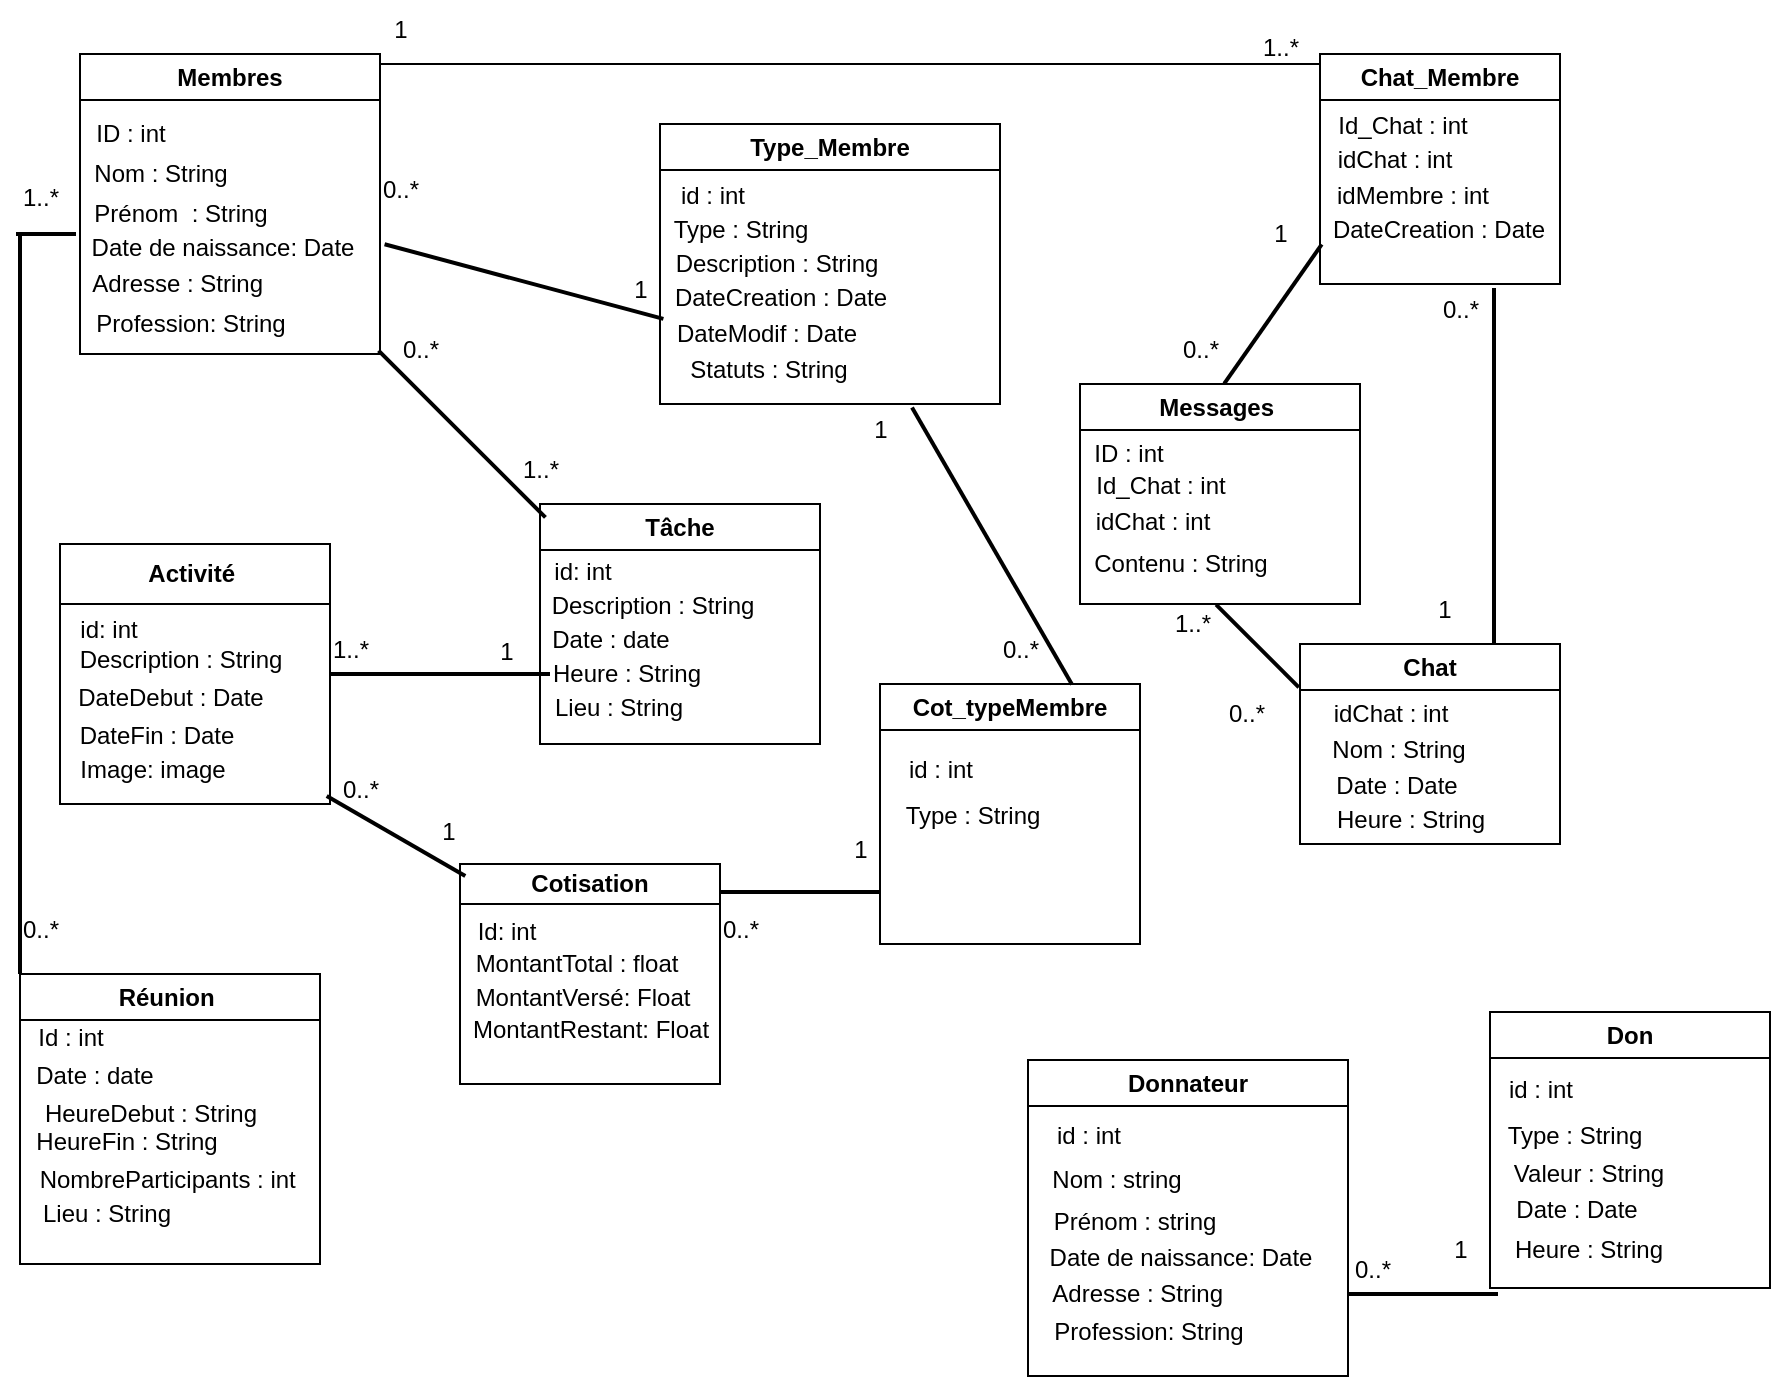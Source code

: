 <mxfile version="22.1.9" type="device">
  <diagram name="Page-1" id="SD4cVSzew0jsr20mz-Kf">
    <mxGraphModel dx="1544" dy="1868" grid="1" gridSize="10" guides="1" tooltips="1" connect="1" arrows="1" fold="1" page="1" pageScale="1" pageWidth="827" pageHeight="1169" math="0" shadow="0">
      <root>
        <mxCell id="0" />
        <mxCell id="1" parent="0" />
        <mxCell id="D2UJ7JVpQ-4yRtWCtTra-1" value="Membres" style="swimlane;whiteSpace=wrap;html=1;" vertex="1" parent="1">
          <mxGeometry x="40" y="5" width="150" height="150" as="geometry" />
        </mxCell>
        <mxCell id="D2UJ7JVpQ-4yRtWCtTra-29" value="ID : int" style="text;html=1;align=center;verticalAlign=middle;resizable=0;points=[];autosize=1;strokeColor=none;fillColor=none;" vertex="1" parent="D2UJ7JVpQ-4yRtWCtTra-1">
          <mxGeometry x="-5" y="25" width="60" height="30" as="geometry" />
        </mxCell>
        <mxCell id="D2UJ7JVpQ-4yRtWCtTra-30" value="Nom : String" style="text;html=1;align=center;verticalAlign=middle;resizable=0;points=[];autosize=1;strokeColor=none;fillColor=none;" vertex="1" parent="D2UJ7JVpQ-4yRtWCtTra-1">
          <mxGeometry x="-5" y="45" width="90" height="30" as="geometry" />
        </mxCell>
        <mxCell id="D2UJ7JVpQ-4yRtWCtTra-31" value="Prénom&amp;nbsp; : String" style="text;html=1;align=center;verticalAlign=middle;resizable=0;points=[];autosize=1;strokeColor=none;fillColor=none;" vertex="1" parent="D2UJ7JVpQ-4yRtWCtTra-1">
          <mxGeometry x="-5" y="65" width="110" height="30" as="geometry" />
        </mxCell>
        <mxCell id="D2UJ7JVpQ-4yRtWCtTra-32" value="Profession: String" style="text;html=1;align=center;verticalAlign=middle;resizable=0;points=[];autosize=1;strokeColor=none;fillColor=none;" vertex="1" parent="D2UJ7JVpQ-4yRtWCtTra-1">
          <mxGeometry x="-5" y="120" width="120" height="30" as="geometry" />
        </mxCell>
        <mxCell id="D2UJ7JVpQ-4yRtWCtTra-2" value="Type_Membre" style="swimlane;whiteSpace=wrap;html=1;" vertex="1" parent="1">
          <mxGeometry x="330" y="40" width="170" height="140" as="geometry" />
        </mxCell>
        <mxCell id="D2UJ7JVpQ-4yRtWCtTra-37" value="Description : String" style="text;html=1;align=center;verticalAlign=middle;resizable=0;points=[];autosize=1;strokeColor=none;fillColor=none;" vertex="1" parent="D2UJ7JVpQ-4yRtWCtTra-2">
          <mxGeometry x="-2" y="55" width="120" height="30" as="geometry" />
        </mxCell>
        <mxCell id="D2UJ7JVpQ-4yRtWCtTra-38" value="DateCreation : Date" style="text;html=1;align=center;verticalAlign=middle;resizable=0;points=[];autosize=1;strokeColor=none;fillColor=none;" vertex="1" parent="D2UJ7JVpQ-4yRtWCtTra-2">
          <mxGeometry x="-5" y="72" width="130" height="30" as="geometry" />
        </mxCell>
        <mxCell id="D2UJ7JVpQ-4yRtWCtTra-3" value="Activité&amp;nbsp;" style="swimlane;whiteSpace=wrap;html=1;startSize=30;" vertex="1" parent="1">
          <mxGeometry x="30" y="250" width="135" height="130" as="geometry" />
        </mxCell>
        <mxCell id="D2UJ7JVpQ-4yRtWCtTra-4" value="Tâche" style="swimlane;whiteSpace=wrap;html=1;" vertex="1" parent="1">
          <mxGeometry x="270" y="230" width="140" height="120" as="geometry" />
        </mxCell>
        <mxCell id="D2UJ7JVpQ-4yRtWCtTra-5" value="Cotisation" style="swimlane;whiteSpace=wrap;html=1;startSize=20;" vertex="1" parent="1">
          <mxGeometry x="230" y="410" width="130" height="110" as="geometry" />
        </mxCell>
        <mxCell id="D2UJ7JVpQ-4yRtWCtTra-70" value="MontantTotal : float" style="text;html=1;align=center;verticalAlign=middle;resizable=0;points=[];autosize=1;strokeColor=none;fillColor=none;" vertex="1" parent="D2UJ7JVpQ-4yRtWCtTra-5">
          <mxGeometry x="-2" y="35" width="120" height="30" as="geometry" />
        </mxCell>
        <mxCell id="D2UJ7JVpQ-4yRtWCtTra-6" value="Messages&amp;nbsp;" style="swimlane;whiteSpace=wrap;html=1;" vertex="1" parent="1">
          <mxGeometry x="540" y="170" width="140" height="110" as="geometry" />
        </mxCell>
        <mxCell id="D2UJ7JVpQ-4yRtWCtTra-7" value="Chat" style="swimlane;whiteSpace=wrap;html=1;" vertex="1" parent="1">
          <mxGeometry x="650" y="300" width="130" height="100" as="geometry" />
        </mxCell>
        <mxCell id="D2UJ7JVpQ-4yRtWCtTra-8" value="Chat_Membre" style="swimlane;whiteSpace=wrap;html=1;" vertex="1" parent="1">
          <mxGeometry x="660" y="5" width="120" height="115" as="geometry" />
        </mxCell>
        <mxCell id="D2UJ7JVpQ-4yRtWCtTra-14" value="Cot_typeMembre" style="swimlane;whiteSpace=wrap;html=1;rotation=0;" vertex="1" parent="1">
          <mxGeometry x="440" y="320" width="130" height="130" as="geometry" />
        </mxCell>
        <mxCell id="D2UJ7JVpQ-4yRtWCtTra-25" value="Réunion&amp;nbsp;" style="swimlane;whiteSpace=wrap;html=1;" vertex="1" parent="1">
          <mxGeometry x="10" y="465" width="150" height="145" as="geometry" />
        </mxCell>
        <mxCell id="D2UJ7JVpQ-4yRtWCtTra-57" value="NombreParticipants : int&amp;nbsp;" style="text;html=1;align=center;verticalAlign=middle;resizable=0;points=[];autosize=1;strokeColor=none;fillColor=none;" vertex="1" parent="D2UJ7JVpQ-4yRtWCtTra-25">
          <mxGeometry y="88" width="150" height="30" as="geometry" />
        </mxCell>
        <mxCell id="D2UJ7JVpQ-4yRtWCtTra-62" value="Lieu : String" style="text;html=1;align=center;verticalAlign=middle;resizable=0;points=[];autosize=1;strokeColor=none;fillColor=none;" vertex="1" parent="D2UJ7JVpQ-4yRtWCtTra-25">
          <mxGeometry x="-2" y="105" width="90" height="30" as="geometry" />
        </mxCell>
        <mxCell id="D2UJ7JVpQ-4yRtWCtTra-33" value="Date de naissance: Date" style="text;html=1;align=center;verticalAlign=middle;resizable=0;points=[];autosize=1;strokeColor=none;fillColor=none;" vertex="1" parent="1">
          <mxGeometry x="36" y="87" width="150" height="30" as="geometry" />
        </mxCell>
        <mxCell id="D2UJ7JVpQ-4yRtWCtTra-34" value="Adresse : String&amp;nbsp;" style="text;html=1;align=center;verticalAlign=middle;resizable=0;points=[];autosize=1;strokeColor=none;fillColor=none;" vertex="1" parent="1">
          <mxGeometry x="35" y="105" width="110" height="30" as="geometry" />
        </mxCell>
        <mxCell id="D2UJ7JVpQ-4yRtWCtTra-35" value="id : int" style="text;html=1;align=center;verticalAlign=middle;resizable=0;points=[];autosize=1;strokeColor=none;fillColor=none;" vertex="1" parent="1">
          <mxGeometry x="326" y="61" width="60" height="30" as="geometry" />
        </mxCell>
        <mxCell id="D2UJ7JVpQ-4yRtWCtTra-36" value="Type : String" style="text;html=1;align=center;verticalAlign=middle;resizable=0;points=[];autosize=1;strokeColor=none;fillColor=none;" vertex="1" parent="1">
          <mxGeometry x="325" y="78" width="90" height="30" as="geometry" />
        </mxCell>
        <mxCell id="D2UJ7JVpQ-4yRtWCtTra-39" value="Statuts : String" style="text;html=1;align=center;verticalAlign=middle;resizable=0;points=[];autosize=1;strokeColor=none;fillColor=none;" vertex="1" parent="1">
          <mxGeometry x="334" y="148" width="100" height="30" as="geometry" />
        </mxCell>
        <mxCell id="D2UJ7JVpQ-4yRtWCtTra-40" value="DateModif : Date" style="text;html=1;align=center;verticalAlign=middle;resizable=0;points=[];autosize=1;strokeColor=none;fillColor=none;" vertex="1" parent="1">
          <mxGeometry x="328" y="130" width="110" height="30" as="geometry" />
        </mxCell>
        <mxCell id="D2UJ7JVpQ-4yRtWCtTra-41" value="Id_Chat : int" style="text;html=1;align=center;verticalAlign=middle;resizable=0;points=[];autosize=1;strokeColor=none;fillColor=none;" vertex="1" parent="1">
          <mxGeometry x="656" y="26" width="90" height="30" as="geometry" />
        </mxCell>
        <mxCell id="D2UJ7JVpQ-4yRtWCtTra-42" value="idChat : int" style="text;html=1;align=center;verticalAlign=middle;resizable=0;points=[];autosize=1;strokeColor=none;fillColor=none;" vertex="1" parent="1">
          <mxGeometry x="657" y="43" width="80" height="30" as="geometry" />
        </mxCell>
        <mxCell id="D2UJ7JVpQ-4yRtWCtTra-43" value="idMembre : int" style="text;html=1;align=center;verticalAlign=middle;resizable=0;points=[];autosize=1;strokeColor=none;fillColor=none;" vertex="1" parent="1">
          <mxGeometry x="656" y="61" width="100" height="30" as="geometry" />
        </mxCell>
        <mxCell id="D2UJ7JVpQ-4yRtWCtTra-44" value="DateCreation : Date" style="text;html=1;align=center;verticalAlign=middle;resizable=0;points=[];autosize=1;strokeColor=none;fillColor=none;" vertex="1" parent="1">
          <mxGeometry x="654" y="78" width="130" height="30" as="geometry" />
        </mxCell>
        <mxCell id="D2UJ7JVpQ-4yRtWCtTra-45" value="idChat : int" style="text;html=1;align=center;verticalAlign=middle;resizable=0;points=[];autosize=1;strokeColor=none;fillColor=none;" vertex="1" parent="1">
          <mxGeometry x="655" y="320" width="80" height="30" as="geometry" />
        </mxCell>
        <mxCell id="D2UJ7JVpQ-4yRtWCtTra-46" value="Nom : String" style="text;html=1;align=center;verticalAlign=middle;resizable=0;points=[];autosize=1;strokeColor=none;fillColor=none;" vertex="1" parent="1">
          <mxGeometry x="654" y="338" width="90" height="30" as="geometry" />
        </mxCell>
        <mxCell id="D2UJ7JVpQ-4yRtWCtTra-47" value="Date : Date" style="text;html=1;align=center;verticalAlign=middle;resizable=0;points=[];autosize=1;strokeColor=none;fillColor=none;" vertex="1" parent="1">
          <mxGeometry x="658" y="356" width="80" height="30" as="geometry" />
        </mxCell>
        <mxCell id="D2UJ7JVpQ-4yRtWCtTra-48" value="Heure : String" style="text;html=1;align=center;verticalAlign=middle;resizable=0;points=[];autosize=1;strokeColor=none;fillColor=none;" vertex="1" parent="1">
          <mxGeometry x="655" y="373" width="100" height="30" as="geometry" />
        </mxCell>
        <mxCell id="D2UJ7JVpQ-4yRtWCtTra-49" value="ID : int" style="text;html=1;align=center;verticalAlign=middle;resizable=0;points=[];autosize=1;strokeColor=none;fillColor=none;" vertex="1" parent="1">
          <mxGeometry x="534" y="190" width="60" height="30" as="geometry" />
        </mxCell>
        <mxCell id="D2UJ7JVpQ-4yRtWCtTra-50" value="Id_Chat : int" style="text;html=1;align=center;verticalAlign=middle;resizable=0;points=[];autosize=1;strokeColor=none;fillColor=none;" vertex="1" parent="1">
          <mxGeometry x="535" y="206" width="90" height="30" as="geometry" />
        </mxCell>
        <mxCell id="D2UJ7JVpQ-4yRtWCtTra-51" value="idChat : int" style="text;html=1;align=center;verticalAlign=middle;resizable=0;points=[];autosize=1;strokeColor=none;fillColor=none;" vertex="1" parent="1">
          <mxGeometry x="536" y="224" width="80" height="30" as="geometry" />
        </mxCell>
        <mxCell id="D2UJ7JVpQ-4yRtWCtTra-52" value="Contenu : String" style="text;html=1;align=center;verticalAlign=middle;resizable=0;points=[];autosize=1;strokeColor=none;fillColor=none;" vertex="1" parent="1">
          <mxGeometry x="535" y="245" width="110" height="30" as="geometry" />
        </mxCell>
        <mxCell id="D2UJ7JVpQ-4yRtWCtTra-53" value="Id : int" style="text;html=1;align=center;verticalAlign=middle;resizable=0;points=[];autosize=1;strokeColor=none;fillColor=none;" vertex="1" parent="1">
          <mxGeometry x="5" y="482" width="60" height="30" as="geometry" />
        </mxCell>
        <mxCell id="D2UJ7JVpQ-4yRtWCtTra-54" value="Date : date" style="text;html=1;align=center;verticalAlign=middle;resizable=0;points=[];autosize=1;strokeColor=none;fillColor=none;" vertex="1" parent="1">
          <mxGeometry x="7" y="501" width="80" height="30" as="geometry" />
        </mxCell>
        <mxCell id="D2UJ7JVpQ-4yRtWCtTra-55" value="HeureDebut : String" style="text;html=1;align=center;verticalAlign=middle;resizable=0;points=[];autosize=1;strokeColor=none;fillColor=none;" vertex="1" parent="1">
          <mxGeometry x="10" y="520" width="130" height="30" as="geometry" />
        </mxCell>
        <mxCell id="D2UJ7JVpQ-4yRtWCtTra-56" value="HeureFin : String" style="text;html=1;align=center;verticalAlign=middle;resizable=0;points=[];autosize=1;strokeColor=none;fillColor=none;" vertex="1" parent="1">
          <mxGeometry x="8" y="534" width="110" height="30" as="geometry" />
        </mxCell>
        <mxCell id="D2UJ7JVpQ-4yRtWCtTra-58" value="id: int" style="text;html=1;align=center;verticalAlign=middle;resizable=0;points=[];autosize=1;strokeColor=none;fillColor=none;" vertex="1" parent="1">
          <mxGeometry x="266" y="249" width="50" height="30" as="geometry" />
        </mxCell>
        <mxCell id="D2UJ7JVpQ-4yRtWCtTra-59" value="Description : String" style="text;html=1;align=center;verticalAlign=middle;resizable=0;points=[];autosize=1;strokeColor=none;fillColor=none;" vertex="1" parent="1">
          <mxGeometry x="266" y="266" width="120" height="30" as="geometry" />
        </mxCell>
        <mxCell id="D2UJ7JVpQ-4yRtWCtTra-60" value="Date : date" style="text;html=1;align=center;verticalAlign=middle;resizable=0;points=[];autosize=1;strokeColor=none;fillColor=none;" vertex="1" parent="1">
          <mxGeometry x="265" y="283" width="80" height="30" as="geometry" />
        </mxCell>
        <mxCell id="D2UJ7JVpQ-4yRtWCtTra-61" value="Heure : String" style="text;html=1;align=center;verticalAlign=middle;resizable=0;points=[];autosize=1;strokeColor=none;fillColor=none;" vertex="1" parent="1">
          <mxGeometry x="263" y="300" width="100" height="30" as="geometry" />
        </mxCell>
        <mxCell id="D2UJ7JVpQ-4yRtWCtTra-63" value="Lieu : String" style="text;html=1;align=center;verticalAlign=middle;resizable=0;points=[];autosize=1;strokeColor=none;fillColor=none;" vertex="1" parent="1">
          <mxGeometry x="264" y="317" width="90" height="30" as="geometry" />
        </mxCell>
        <mxCell id="D2UJ7JVpQ-4yRtWCtTra-64" value="id: int" style="text;html=1;align=center;verticalAlign=middle;resizable=0;points=[];autosize=1;strokeColor=none;fillColor=none;" vertex="1" parent="1">
          <mxGeometry x="29" y="278" width="50" height="30" as="geometry" />
        </mxCell>
        <mxCell id="D2UJ7JVpQ-4yRtWCtTra-65" value="Description : String" style="text;html=1;align=center;verticalAlign=middle;resizable=0;points=[];autosize=1;strokeColor=none;fillColor=none;" vertex="1" parent="1">
          <mxGeometry x="30" y="293" width="120" height="30" as="geometry" />
        </mxCell>
        <mxCell id="D2UJ7JVpQ-4yRtWCtTra-66" value="DateDebut : Date" style="text;html=1;align=center;verticalAlign=middle;resizable=0;points=[];autosize=1;strokeColor=none;fillColor=none;" vertex="1" parent="1">
          <mxGeometry x="25" y="312" width="120" height="30" as="geometry" />
        </mxCell>
        <mxCell id="D2UJ7JVpQ-4yRtWCtTra-67" value="DateFin : Date" style="text;html=1;align=center;verticalAlign=middle;resizable=0;points=[];autosize=1;strokeColor=none;fillColor=none;" vertex="1" parent="1">
          <mxGeometry x="28" y="331" width="100" height="30" as="geometry" />
        </mxCell>
        <mxCell id="D2UJ7JVpQ-4yRtWCtTra-68" value="Image: image" style="text;html=1;align=center;verticalAlign=middle;resizable=0;points=[];autosize=1;strokeColor=none;fillColor=none;" vertex="1" parent="1">
          <mxGeometry x="26" y="348" width="100" height="30" as="geometry" />
        </mxCell>
        <mxCell id="D2UJ7JVpQ-4yRtWCtTra-69" value="Id: int" style="text;html=1;align=center;verticalAlign=middle;resizable=0;points=[];autosize=1;strokeColor=none;fillColor=none;" vertex="1" parent="1">
          <mxGeometry x="228" y="429" width="50" height="30" as="geometry" />
        </mxCell>
        <mxCell id="D2UJ7JVpQ-4yRtWCtTra-71" value="MontantVersé: Float" style="text;html=1;align=center;verticalAlign=middle;resizable=0;points=[];autosize=1;strokeColor=none;fillColor=none;" vertex="1" parent="1">
          <mxGeometry x="226" y="462" width="130" height="30" as="geometry" />
        </mxCell>
        <mxCell id="D2UJ7JVpQ-4yRtWCtTra-72" value="MontantRestant: Float" style="text;html=1;align=center;verticalAlign=middle;resizable=0;points=[];autosize=1;strokeColor=none;fillColor=none;" vertex="1" parent="1">
          <mxGeometry x="225" y="478" width="140" height="30" as="geometry" />
        </mxCell>
        <mxCell id="D2UJ7JVpQ-4yRtWCtTra-73" value="id : int" style="text;html=1;align=center;verticalAlign=middle;resizable=0;points=[];autosize=1;strokeColor=none;fillColor=none;" vertex="1" parent="1">
          <mxGeometry x="440" y="348" width="60" height="30" as="geometry" />
        </mxCell>
        <mxCell id="D2UJ7JVpQ-4yRtWCtTra-74" value="Type : String" style="text;html=1;align=center;verticalAlign=middle;resizable=0;points=[];autosize=1;strokeColor=none;fillColor=none;" vertex="1" parent="1">
          <mxGeometry x="441" y="371" width="90" height="30" as="geometry" />
        </mxCell>
        <mxCell id="D2UJ7JVpQ-4yRtWCtTra-89" value="Donnateur" style="swimlane;whiteSpace=wrap;html=1;" vertex="1" parent="1">
          <mxGeometry x="514" y="508" width="160" height="158" as="geometry" />
        </mxCell>
        <mxCell id="D2UJ7JVpQ-4yRtWCtTra-90" value="Don" style="swimlane;whiteSpace=wrap;html=1;" vertex="1" parent="1">
          <mxGeometry x="745" y="484" width="140" height="138" as="geometry" />
        </mxCell>
        <mxCell id="D2UJ7JVpQ-4yRtWCtTra-91" value="id : int" style="text;html=1;align=center;verticalAlign=middle;resizable=0;points=[];autosize=1;strokeColor=none;fillColor=none;" vertex="1" parent="1">
          <mxGeometry x="740" y="508" width="60" height="30" as="geometry" />
        </mxCell>
        <mxCell id="D2UJ7JVpQ-4yRtWCtTra-92" value="Type : String" style="text;html=1;align=center;verticalAlign=middle;resizable=0;points=[];autosize=1;strokeColor=none;fillColor=none;" vertex="1" parent="1">
          <mxGeometry x="742" y="531" width="90" height="30" as="geometry" />
        </mxCell>
        <mxCell id="D2UJ7JVpQ-4yRtWCtTra-93" value="Valeur : String" style="text;html=1;align=center;verticalAlign=middle;resizable=0;points=[];autosize=1;strokeColor=none;fillColor=none;" vertex="1" parent="1">
          <mxGeometry x="744" y="550" width="100" height="30" as="geometry" />
        </mxCell>
        <mxCell id="D2UJ7JVpQ-4yRtWCtTra-94" value="Date : Date" style="text;html=1;align=center;verticalAlign=middle;resizable=0;points=[];autosize=1;strokeColor=none;fillColor=none;" vertex="1" parent="1">
          <mxGeometry x="748" y="568" width="80" height="30" as="geometry" />
        </mxCell>
        <mxCell id="D2UJ7JVpQ-4yRtWCtTra-95" value="Heure : String" style="text;html=1;align=center;verticalAlign=middle;resizable=0;points=[];autosize=1;strokeColor=none;fillColor=none;" vertex="1" parent="1">
          <mxGeometry x="744" y="588" width="100" height="30" as="geometry" />
        </mxCell>
        <mxCell id="D2UJ7JVpQ-4yRtWCtTra-96" value="id : int" style="text;html=1;align=center;verticalAlign=middle;resizable=0;points=[];autosize=1;strokeColor=none;fillColor=none;" vertex="1" parent="1">
          <mxGeometry x="514" y="531" width="60" height="30" as="geometry" />
        </mxCell>
        <mxCell id="D2UJ7JVpQ-4yRtWCtTra-97" value="Nom : string" style="text;html=1;align=center;verticalAlign=middle;resizable=0;points=[];autosize=1;strokeColor=none;fillColor=none;" vertex="1" parent="1">
          <mxGeometry x="513" y="553" width="90" height="30" as="geometry" />
        </mxCell>
        <mxCell id="D2UJ7JVpQ-4yRtWCtTra-98" value="Prénom : string" style="text;html=1;align=center;verticalAlign=middle;resizable=0;points=[];autosize=1;strokeColor=none;fillColor=none;" vertex="1" parent="1">
          <mxGeometry x="517" y="574" width="100" height="30" as="geometry" />
        </mxCell>
        <mxCell id="D2UJ7JVpQ-4yRtWCtTra-99" value="Date de naissance: Date" style="text;html=1;align=center;verticalAlign=middle;resizable=0;points=[];autosize=1;strokeColor=none;fillColor=none;" vertex="1" parent="1">
          <mxGeometry x="515" y="592" width="150" height="30" as="geometry" />
        </mxCell>
        <mxCell id="D2UJ7JVpQ-4yRtWCtTra-100" value="Adresse : String&amp;nbsp;" style="text;html=1;align=center;verticalAlign=middle;resizable=0;points=[];autosize=1;strokeColor=none;fillColor=none;" vertex="1" parent="1">
          <mxGeometry x="515" y="610" width="110" height="30" as="geometry" />
        </mxCell>
        <mxCell id="D2UJ7JVpQ-4yRtWCtTra-101" value="Profession: String" style="text;html=1;align=center;verticalAlign=middle;resizable=0;points=[];autosize=1;strokeColor=none;fillColor=none;" vertex="1" parent="1">
          <mxGeometry x="514" y="629" width="120" height="30" as="geometry" />
        </mxCell>
        <mxCell id="D2UJ7JVpQ-4yRtWCtTra-105" value="1" style="text;html=1;align=center;verticalAlign=middle;resizable=0;points=[];autosize=1;strokeColor=none;fillColor=none;" vertex="1" parent="1">
          <mxGeometry x="185" y="-22" width="30" height="30" as="geometry" />
        </mxCell>
        <mxCell id="D2UJ7JVpQ-4yRtWCtTra-106" value="1..*" style="text;html=1;align=center;verticalAlign=middle;resizable=0;points=[];autosize=1;strokeColor=none;fillColor=none;" vertex="1" parent="1">
          <mxGeometry x="620" y="-13" width="40" height="30" as="geometry" />
        </mxCell>
        <mxCell id="D2UJ7JVpQ-4yRtWCtTra-107" value="1" style="text;html=1;align=center;verticalAlign=middle;resizable=0;points=[];autosize=1;strokeColor=none;fillColor=none;" vertex="1" parent="1">
          <mxGeometry x="425" y="178" width="30" height="30" as="geometry" />
        </mxCell>
        <mxCell id="D2UJ7JVpQ-4yRtWCtTra-108" value="0..*" style="text;html=1;align=center;verticalAlign=middle;resizable=0;points=[];autosize=1;strokeColor=none;fillColor=none;" vertex="1" parent="1">
          <mxGeometry x="490" y="288" width="40" height="30" as="geometry" />
        </mxCell>
        <mxCell id="D2UJ7JVpQ-4yRtWCtTra-109" value="0..*" style="text;html=1;align=center;verticalAlign=middle;resizable=0;points=[];autosize=1;strokeColor=none;fillColor=none;" vertex="1" parent="1">
          <mxGeometry x="580" y="138" width="40" height="30" as="geometry" />
        </mxCell>
        <mxCell id="D2UJ7JVpQ-4yRtWCtTra-110" value="1" style="text;html=1;align=center;verticalAlign=middle;resizable=0;points=[];autosize=1;strokeColor=none;fillColor=none;" vertex="1" parent="1">
          <mxGeometry x="625" y="80" width="30" height="30" as="geometry" />
        </mxCell>
        <mxCell id="D2UJ7JVpQ-4yRtWCtTra-111" value="0..*" style="text;html=1;align=center;verticalAlign=middle;resizable=0;points=[];autosize=1;strokeColor=none;fillColor=none;" vertex="1" parent="1">
          <mxGeometry x="710" y="118" width="40" height="30" as="geometry" />
        </mxCell>
        <mxCell id="D2UJ7JVpQ-4yRtWCtTra-112" value="1" style="text;html=1;align=center;verticalAlign=middle;resizable=0;points=[];autosize=1;strokeColor=none;fillColor=none;" vertex="1" parent="1">
          <mxGeometry x="707" y="268" width="30" height="30" as="geometry" />
        </mxCell>
        <mxCell id="D2UJ7JVpQ-4yRtWCtTra-113" value="0..*" style="text;html=1;align=center;verticalAlign=middle;resizable=0;points=[];autosize=1;strokeColor=none;fillColor=none;" vertex="1" parent="1">
          <mxGeometry x="180" y="58" width="40" height="30" as="geometry" />
        </mxCell>
        <mxCell id="D2UJ7JVpQ-4yRtWCtTra-114" value="1" style="text;html=1;align=center;verticalAlign=middle;resizable=0;points=[];autosize=1;strokeColor=none;fillColor=none;" vertex="1" parent="1">
          <mxGeometry x="305" y="108" width="30" height="30" as="geometry" />
        </mxCell>
        <mxCell id="D2UJ7JVpQ-4yRtWCtTra-115" value="1..*" style="text;html=1;align=center;verticalAlign=middle;resizable=0;points=[];autosize=1;strokeColor=none;fillColor=none;" vertex="1" parent="1">
          <mxGeometry y="62" width="40" height="30" as="geometry" />
        </mxCell>
        <mxCell id="D2UJ7JVpQ-4yRtWCtTra-117" value="0..*" style="text;html=1;align=center;verticalAlign=middle;resizable=0;points=[];autosize=1;strokeColor=none;fillColor=none;" vertex="1" parent="1">
          <mxGeometry y="428" width="40" height="30" as="geometry" />
        </mxCell>
        <mxCell id="D2UJ7JVpQ-4yRtWCtTra-118" value="0..*" style="text;html=1;align=center;verticalAlign=middle;resizable=0;points=[];autosize=1;strokeColor=none;fillColor=none;" vertex="1" parent="1">
          <mxGeometry x="160" y="358" width="40" height="30" as="geometry" />
        </mxCell>
        <mxCell id="D2UJ7JVpQ-4yRtWCtTra-119" value="1" style="text;html=1;align=center;verticalAlign=middle;resizable=0;points=[];autosize=1;strokeColor=none;fillColor=none;" vertex="1" parent="1">
          <mxGeometry x="209" y="379" width="30" height="30" as="geometry" />
        </mxCell>
        <mxCell id="D2UJ7JVpQ-4yRtWCtTra-120" value="0..*" style="text;html=1;align=center;verticalAlign=middle;resizable=0;points=[];autosize=1;strokeColor=none;fillColor=none;" vertex="1" parent="1">
          <mxGeometry x="190" y="138" width="40" height="30" as="geometry" />
        </mxCell>
        <mxCell id="D2UJ7JVpQ-4yRtWCtTra-121" value="1..*" style="text;html=1;align=center;verticalAlign=middle;resizable=0;points=[];autosize=1;strokeColor=none;fillColor=none;" vertex="1" parent="1">
          <mxGeometry x="250" y="198" width="40" height="30" as="geometry" />
        </mxCell>
        <mxCell id="D2UJ7JVpQ-4yRtWCtTra-122" value="1" style="text;html=1;align=center;verticalAlign=middle;resizable=0;points=[];autosize=1;strokeColor=none;fillColor=none;" vertex="1" parent="1">
          <mxGeometry x="415" y="388" width="30" height="30" as="geometry" />
        </mxCell>
        <mxCell id="D2UJ7JVpQ-4yRtWCtTra-123" value="0..*" style="text;html=1;align=center;verticalAlign=middle;resizable=0;points=[];autosize=1;strokeColor=none;fillColor=none;" vertex="1" parent="1">
          <mxGeometry x="350" y="428" width="40" height="30" as="geometry" />
        </mxCell>
        <mxCell id="D2UJ7JVpQ-4yRtWCtTra-126" value="0..*" style="text;html=1;align=center;verticalAlign=middle;resizable=0;points=[];autosize=1;strokeColor=none;fillColor=none;" vertex="1" parent="1">
          <mxGeometry x="603" y="320" width="40" height="30" as="geometry" />
        </mxCell>
        <mxCell id="D2UJ7JVpQ-4yRtWCtTra-127" value="1..*" style="text;html=1;align=center;verticalAlign=middle;resizable=0;points=[];autosize=1;strokeColor=none;fillColor=none;" vertex="1" parent="1">
          <mxGeometry x="576" y="275" width="40" height="30" as="geometry" />
        </mxCell>
        <mxCell id="D2UJ7JVpQ-4yRtWCtTra-128" value="0..*" style="text;html=1;align=center;verticalAlign=middle;resizable=0;points=[];autosize=1;strokeColor=none;fillColor=none;" vertex="1" parent="1">
          <mxGeometry x="666" y="598" width="40" height="30" as="geometry" />
        </mxCell>
        <mxCell id="D2UJ7JVpQ-4yRtWCtTra-129" value="1" style="text;html=1;align=center;verticalAlign=middle;resizable=0;points=[];autosize=1;strokeColor=none;fillColor=none;" vertex="1" parent="1">
          <mxGeometry x="715" y="588" width="30" height="30" as="geometry" />
        </mxCell>
        <mxCell id="D2UJ7JVpQ-4yRtWCtTra-130" value="1..*" style="text;html=1;align=center;verticalAlign=middle;resizable=0;points=[];autosize=1;strokeColor=none;fillColor=none;" vertex="1" parent="1">
          <mxGeometry x="155" y="288" width="40" height="30" as="geometry" />
        </mxCell>
        <mxCell id="D2UJ7JVpQ-4yRtWCtTra-131" value="1" style="text;html=1;align=center;verticalAlign=middle;resizable=0;points=[];autosize=1;strokeColor=none;fillColor=none;" vertex="1" parent="1">
          <mxGeometry x="238" y="289" width="30" height="30" as="geometry" />
        </mxCell>
        <mxCell id="D2UJ7JVpQ-4yRtWCtTra-146" value="" style="line;strokeWidth=2;html=1;rotation=45;" vertex="1" parent="1">
          <mxGeometry x="172" y="190" width="118" height="10" as="geometry" />
        </mxCell>
        <mxCell id="D2UJ7JVpQ-4yRtWCtTra-148" value="" style="line;strokeWidth=1;rotatable=0;dashed=0;labelPosition=right;align=left;verticalAlign=middle;spacingTop=0;spacingLeft=6;points=[];portConstraint=eastwest;" vertex="1" parent="1">
          <mxGeometry x="190" y="5" width="470" height="10" as="geometry" />
        </mxCell>
        <mxCell id="D2UJ7JVpQ-4yRtWCtTra-150" value="" style="line;strokeWidth=2;html=1;rotation=15;" vertex="1" parent="1">
          <mxGeometry x="189.84" y="113.79" width="144.32" height="10" as="geometry" />
        </mxCell>
        <mxCell id="D2UJ7JVpQ-4yRtWCtTra-151" value="" style="line;strokeWidth=2;html=1;rotation=90;" vertex="1" parent="1">
          <mxGeometry x="-175" y="275" width="370" height="10" as="geometry" />
        </mxCell>
        <mxCell id="D2UJ7JVpQ-4yRtWCtTra-153" value="" style="line;strokeWidth=2;html=1;" vertex="1" parent="1">
          <mxGeometry x="8" y="90" width="30" height="10" as="geometry" />
        </mxCell>
        <mxCell id="D2UJ7JVpQ-4yRtWCtTra-154" value="" style="line;strokeWidth=2;html=1;rotation=-55;" vertex="1" parent="1">
          <mxGeometry x="594" y="130" width="85" height="10" as="geometry" />
        </mxCell>
        <mxCell id="D2UJ7JVpQ-4yRtWCtTra-157" value="" style="line;strokeWidth=2;html=1;rotation=90;" vertex="1" parent="1">
          <mxGeometry x="658" y="206" width="178" height="10" as="geometry" />
        </mxCell>
        <mxCell id="D2UJ7JVpQ-4yRtWCtTra-158" value="" style="line;strokeWidth=2;html=1;" vertex="1" parent="1">
          <mxGeometry x="674" y="620" width="75" height="10" as="geometry" />
        </mxCell>
        <mxCell id="D2UJ7JVpQ-4yRtWCtTra-159" value="" style="line;strokeWidth=2;html=1;" vertex="1" parent="1">
          <mxGeometry x="360" y="419" width="80" height="10" as="geometry" />
        </mxCell>
        <mxCell id="D2UJ7JVpQ-4yRtWCtTra-160" value="" style="line;strokeWidth=2;html=1;rotation=60;" vertex="1" parent="1">
          <mxGeometry x="416" y="245" width="160" height="12" as="geometry" />
        </mxCell>
        <mxCell id="D2UJ7JVpQ-4yRtWCtTra-161" value="" style="line;strokeWidth=2;html=1;" vertex="1" parent="1">
          <mxGeometry x="165" y="305" width="110" height="20" as="geometry" />
        </mxCell>
        <mxCell id="D2UJ7JVpQ-4yRtWCtTra-162" value="" style="line;strokeWidth=2;html=1;rotation=30;" vertex="1" parent="1">
          <mxGeometry x="158" y="391" width="80" height="10" as="geometry" />
        </mxCell>
        <mxCell id="D2UJ7JVpQ-4yRtWCtTra-163" value="" style="line;strokeWidth=2;html=1;rotation=45;" vertex="1" parent="1">
          <mxGeometry x="599.47" y="296" width="58.53" height="10" as="geometry" />
        </mxCell>
      </root>
    </mxGraphModel>
  </diagram>
</mxfile>
